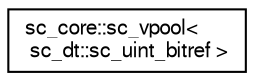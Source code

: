 digraph "Graphical Class Hierarchy"
{
  edge [fontname="FreeSans",fontsize="10",labelfontname="FreeSans",labelfontsize="10"];
  node [fontname="FreeSans",fontsize="10",shape=record];
  rankdir="LR";
  Node0 [label="sc_core::sc_vpool\<\l sc_dt::sc_uint_bitref \>",height=0.2,width=0.4,color="black", fillcolor="white", style="filled",URL="$a02128.html"];
}
